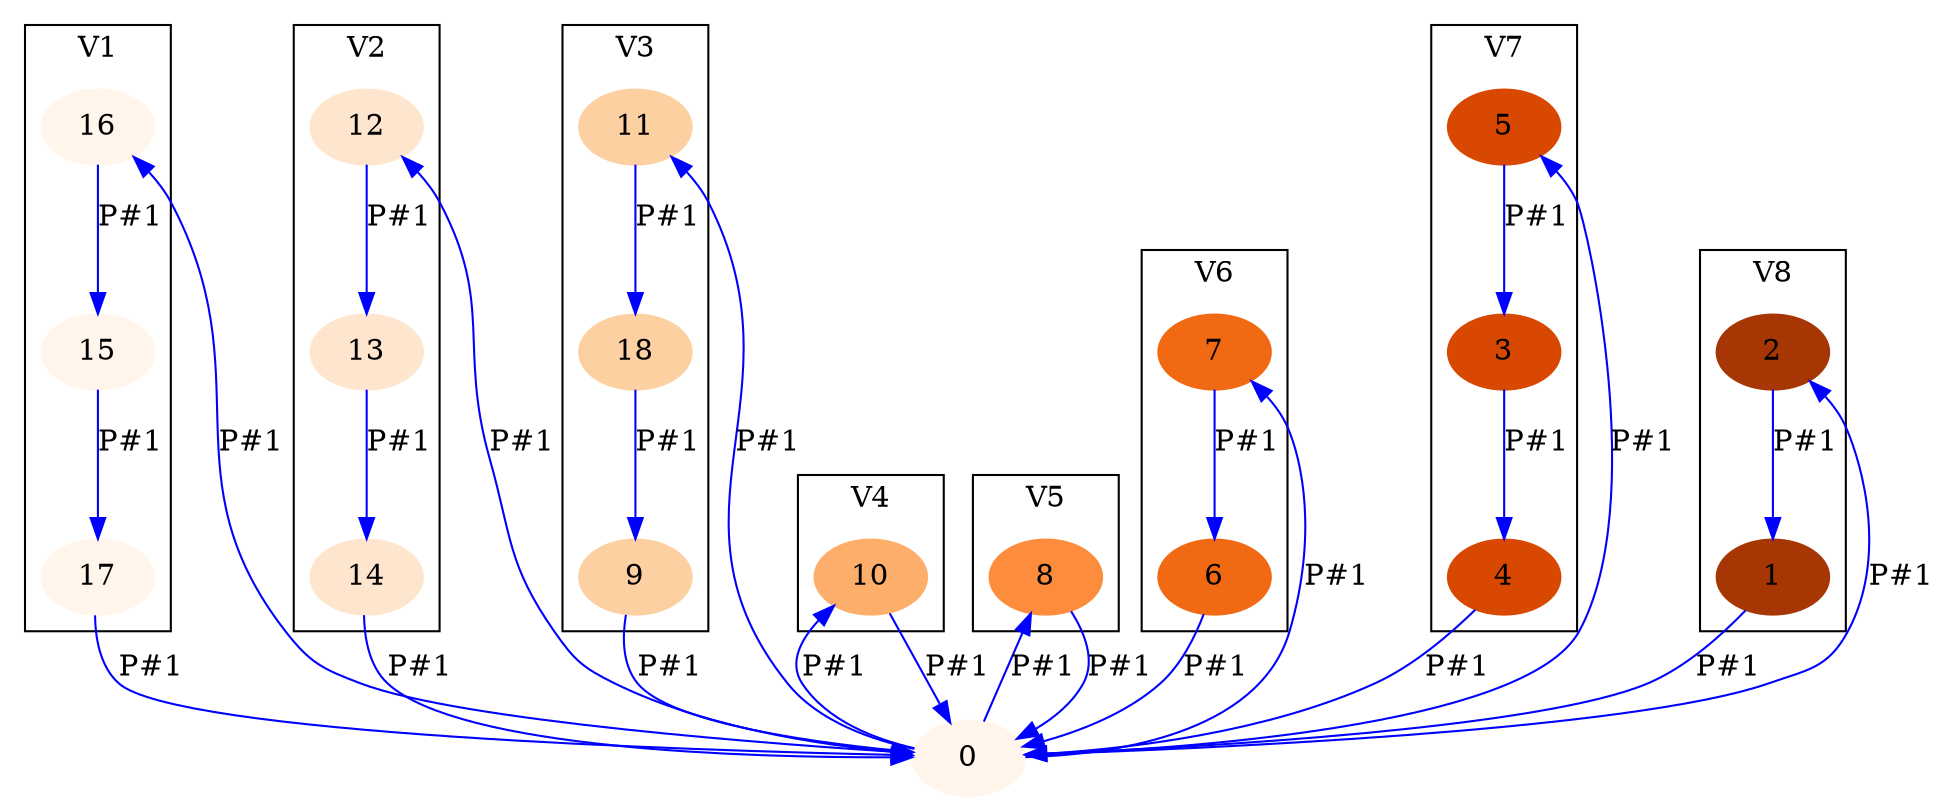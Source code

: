 digraph G {
    beautify = true;
    center = true;
    concentrate = true;
    node [colorscheme = oranges9;];
    node [style = filled; color = 1;];
    0;
    16;
    15;
    17;
    0;
    subgraph clusterG0 {
        label = "V1";
        color = 1;
        bgcolor = white;
        16;
        15;
        17;
    }
    
    0 -> 16 [label = "P#1"; color = blue;];
    16 -> 15 [label = "P#1"; color = blue;];
    15 -> 17 [label = "P#1"; color = blue;];
    17 -> 0 [label = "P#1"; color = blue;];
    beautify = true;
    center = true;
    concentrate = true;
    node [colorscheme = oranges9;];
    node [style = filled; color = 2;];
    0;
    12;
    13;
    14;
    0;
    subgraph clusterG1 {
        label = "V2";
        color = 2;
        bgcolor = white;
        12;
        13;
        14;
    }
    
    0 -> 12 [label = "P#1"; color = blue;];
    12 -> 13 [label = "P#1"; color = blue;];
    13 -> 14 [label = "P#1"; color = blue;];
    14 -> 0 [label = "P#1"; color = blue;];
    beautify = true;
    center = true;
    concentrate = true;
    node [colorscheme = oranges9;];
    node [style = filled; color = 3;];
    0;
    11;
    18;
    9;
    0;
    subgraph clusterG2 {
        label = "V3";
        color = 3;
        bgcolor = white;
        11;
        18;
        9;
    }
    
    0 -> 11 [label = "P#1"; color = blue;];
    11 -> 18 [label = "P#1"; color = blue;];
    18 -> 9 [label = "P#1"; color = blue;];
    9 -> 0 [label = "P#1"; color = blue;];
    beautify = true;
    center = true;
    concentrate = true;
    node [colorscheme = oranges9;];
    node [style = filled; color = 4;];
    0;
    10;
    0;
    subgraph clusterG3 {
        label = "V4";
        color = 4;
        bgcolor = white;
        10;
    }
    
    0 -> 10 [label = "P#1"; color = blue;];
    10 -> 0 [label = "P#1"; color = blue;];
    beautify = true;
    center = true;
    concentrate = true;
    node [colorscheme = oranges9;];
    node [style = filled; color = 5;];
    0;
    8;
    0;
    subgraph clusterG4 {
        label = "V5";
        color = 5;
        bgcolor = white;
        8;
    }
    
    0 -> 8 [label = "P#1"; color = blue;];
    8 -> 0 [label = "P#1"; color = blue;];
    beautify = true;
    center = true;
    concentrate = true;
    node [colorscheme = oranges9;];
    node [style = filled; color = 6;];
    0;
    7;
    6;
    0;
    subgraph clusterG5 {
        label = "V6";
        color = 6;
        bgcolor = white;
        7;
        6;
    }
    
    0 -> 7 [label = "P#1"; color = blue;];
    7 -> 6 [label = "P#1"; color = blue;];
    6 -> 0 [label = "P#1"; color = blue;];
    beautify = true;
    center = true;
    concentrate = true;
    node [colorscheme = oranges9;];
    node [style = filled; color = 7;];
    0;
    5;
    3;
    4;
    0;
    subgraph clusterG6 {
        label = "V7";
        color = 7;
        bgcolor = white;
        5;
        3;
        4;
    }
    
    0 -> 5 [label = "P#1"; color = blue;];
    5 -> 3 [label = "P#1"; color = blue;];
    3 -> 4 [label = "P#1"; color = blue;];
    4 -> 0 [label = "P#1"; color = blue;];
    beautify = true;
    center = true;
    concentrate = true;
    node [colorscheme = oranges9;];
    node [style = filled; color = 8;];
    0;
    2;
    1;
    0;
    subgraph clusterG7 {
        label = "V8";
        color = 8;
        bgcolor = white;
        2;
        1;
    }
    
    0 -> 2 [label = "P#1"; color = blue;];
    2 -> 1 [label = "P#1"; color = blue;];
    1 -> 0 [label = "P#1"; color = blue;];
}